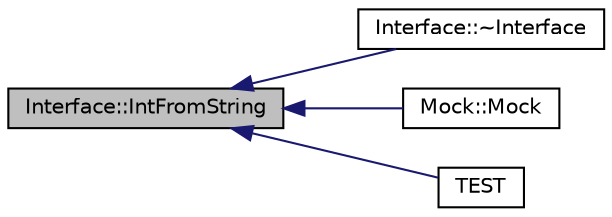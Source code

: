 digraph "Interface::IntFromString"
{
  edge [fontname="Helvetica",fontsize="10",labelfontname="Helvetica",labelfontsize="10"];
  node [fontname="Helvetica",fontsize="10",shape=record];
  rankdir="LR";
  Node12 [label="Interface::IntFromString",height=0.2,width=0.4,color="black", fillcolor="grey75", style="filled", fontcolor="black"];
  Node12 -> Node13 [dir="back",color="midnightblue",fontsize="10",style="solid",fontname="Helvetica"];
  Node13 [label="Interface::~Interface",height=0.2,width=0.4,color="black", fillcolor="white", style="filled",URL="$de/d95/class_interface.html#a67eca71a4ef8d28dc959dd495e2b2b59"];
  Node12 -> Node14 [dir="back",color="midnightblue",fontsize="10",style="solid",fontname="Helvetica"];
  Node14 [label="Mock::Mock",height=0.2,width=0.4,color="black", fillcolor="white", style="filled",URL="$d8/d46/class_mock.html#a2b9528f2e7fcf9738201a5ea667c1998"];
  Node12 -> Node15 [dir="back",color="midnightblue",fontsize="10",style="solid",fontname="Helvetica"];
  Node15 [label="TEST",height=0.2,width=0.4,color="black", fillcolor="white", style="filled",URL="$d8/dce/gmock__link__test_8h.html#aef5c583c3e024858d646fd49cb26d38b"];
}
